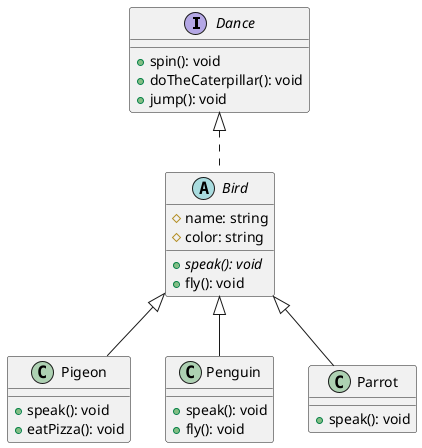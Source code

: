 @startuml
'https://plantuml.com/class-diagram

interface Dance

Dance <|.. Bird

Bird <|-- Pigeon
Bird <|-- Penguin
Bird <|-- Parrot

interface Dance {
+spin(): void
+doTheCaterpillar(): void
+jump(): void
}

abstract class Bird {
#name: string
#color: string
{abstract}+speak(): void
+fly(): void
}

class Parrot {
+speak(): void
}

class Pigeon {
+speak(): void
+eatPizza(): void
}

class Penguin {
+speak(): void
+fly(): void
}

@enduml